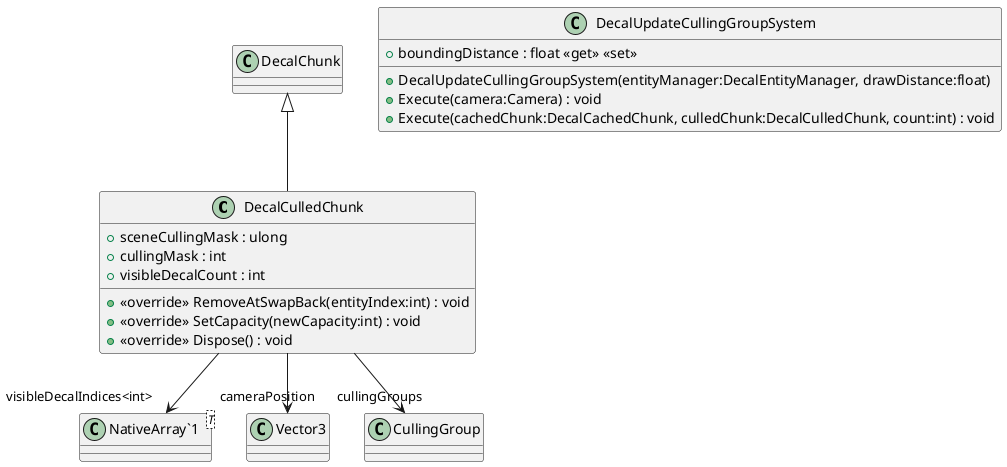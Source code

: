 @startuml
class DecalCulledChunk {
    + sceneCullingMask : ulong
    + cullingMask : int
    + visibleDecalCount : int
    + <<override>> RemoveAtSwapBack(entityIndex:int) : void
    + <<override>> SetCapacity(newCapacity:int) : void
    + <<override>> Dispose() : void
}
class DecalUpdateCullingGroupSystem {
    + boundingDistance : float <<get>> <<set>>
    + DecalUpdateCullingGroupSystem(entityManager:DecalEntityManager, drawDistance:float)
    + Execute(camera:Camera) : void
    + Execute(cachedChunk:DecalCachedChunk, culledChunk:DecalCulledChunk, count:int) : void
}
class "NativeArray`1"<T> {
}
DecalChunk <|-- DecalCulledChunk
DecalCulledChunk --> "cameraPosition" Vector3
DecalCulledChunk --> "cullingGroups" CullingGroup
DecalCulledChunk --> "visibleDecalIndices<int>" "NativeArray`1"
@enduml
